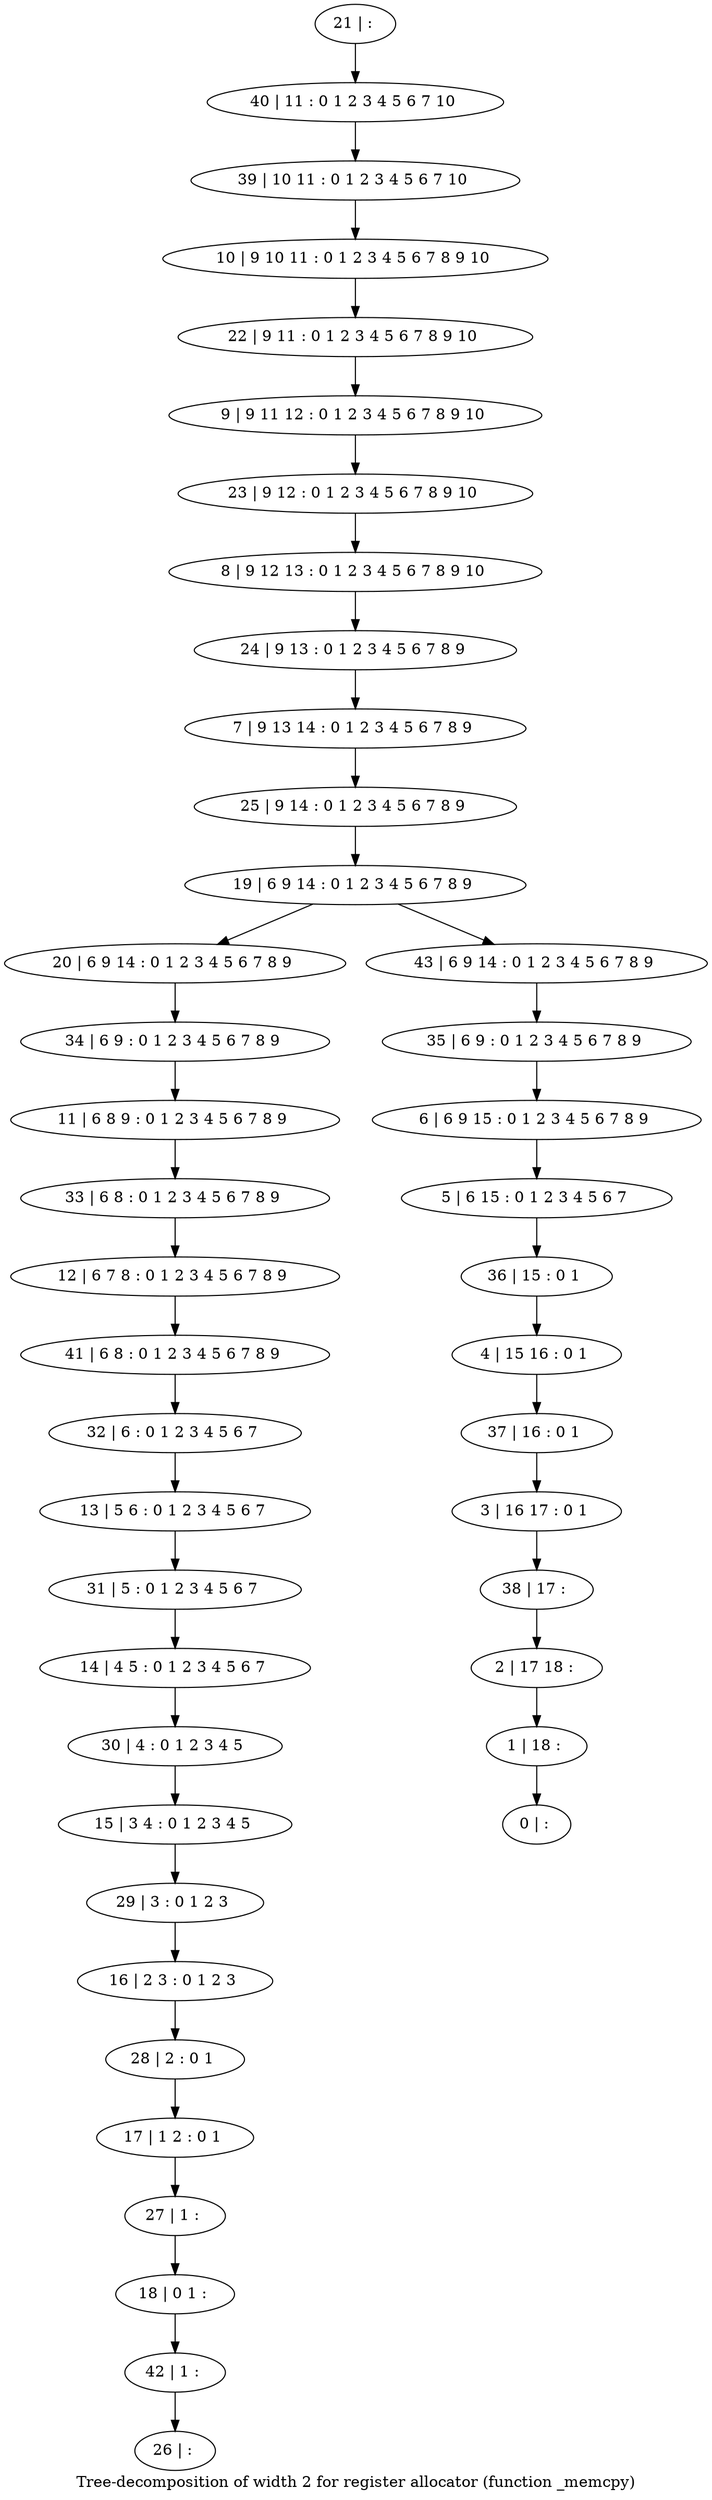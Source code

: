 digraph G {
graph [label="Tree-decomposition of width 2 for register allocator (function _memcpy)"]
0[label="0 | : "];
1[label="1 | 18 : "];
2[label="2 | 17 18 : "];
3[label="3 | 16 17 : 0 1 "];
4[label="4 | 15 16 : 0 1 "];
5[label="5 | 6 15 : 0 1 2 3 4 5 6 7 "];
6[label="6 | 6 9 15 : 0 1 2 3 4 5 6 7 8 9 "];
7[label="7 | 9 13 14 : 0 1 2 3 4 5 6 7 8 9 "];
8[label="8 | 9 12 13 : 0 1 2 3 4 5 6 7 8 9 10 "];
9[label="9 | 9 11 12 : 0 1 2 3 4 5 6 7 8 9 10 "];
10[label="10 | 9 10 11 : 0 1 2 3 4 5 6 7 8 9 10 "];
11[label="11 | 6 8 9 : 0 1 2 3 4 5 6 7 8 9 "];
12[label="12 | 6 7 8 : 0 1 2 3 4 5 6 7 8 9 "];
13[label="13 | 5 6 : 0 1 2 3 4 5 6 7 "];
14[label="14 | 4 5 : 0 1 2 3 4 5 6 7 "];
15[label="15 | 3 4 : 0 1 2 3 4 5 "];
16[label="16 | 2 3 : 0 1 2 3 "];
17[label="17 | 1 2 : 0 1 "];
18[label="18 | 0 1 : "];
19[label="19 | 6 9 14 : 0 1 2 3 4 5 6 7 8 9 "];
20[label="20 | 6 9 14 : 0 1 2 3 4 5 6 7 8 9 "];
21[label="21 | : "];
22[label="22 | 9 11 : 0 1 2 3 4 5 6 7 8 9 10 "];
23[label="23 | 9 12 : 0 1 2 3 4 5 6 7 8 9 10 "];
24[label="24 | 9 13 : 0 1 2 3 4 5 6 7 8 9 "];
25[label="25 | 9 14 : 0 1 2 3 4 5 6 7 8 9 "];
26[label="26 | : "];
27[label="27 | 1 : "];
28[label="28 | 2 : 0 1 "];
29[label="29 | 3 : 0 1 2 3 "];
30[label="30 | 4 : 0 1 2 3 4 5 "];
31[label="31 | 5 : 0 1 2 3 4 5 6 7 "];
32[label="32 | 6 : 0 1 2 3 4 5 6 7 "];
33[label="33 | 6 8 : 0 1 2 3 4 5 6 7 8 9 "];
34[label="34 | 6 9 : 0 1 2 3 4 5 6 7 8 9 "];
35[label="35 | 6 9 : 0 1 2 3 4 5 6 7 8 9 "];
36[label="36 | 15 : 0 1 "];
37[label="37 | 16 : 0 1 "];
38[label="38 | 17 : "];
39[label="39 | 10 11 : 0 1 2 3 4 5 6 7 10 "];
40[label="40 | 11 : 0 1 2 3 4 5 6 7 10 "];
41[label="41 | 6 8 : 0 1 2 3 4 5 6 7 8 9 "];
42[label="42 | 1 : "];
43[label="43 | 6 9 14 : 0 1 2 3 4 5 6 7 8 9 "];
27->18 ;
17->27 ;
28->17 ;
16->28 ;
29->16 ;
15->29 ;
30->15 ;
14->30 ;
31->14 ;
13->31 ;
32->13 ;
33->12 ;
11->33 ;
34->11 ;
20->34 ;
41->32 ;
12->41 ;
42->26 ;
18->42 ;
21->40 ;
40->39 ;
39->10 ;
10->22 ;
22->9 ;
9->23 ;
23->8 ;
8->24 ;
24->7 ;
7->25 ;
25->19 ;
35->6 ;
6->5 ;
5->36 ;
36->4 ;
4->37 ;
37->3 ;
3->38 ;
38->2 ;
2->1 ;
1->0 ;
43->35 ;
19->20 ;
19->43 ;
}
